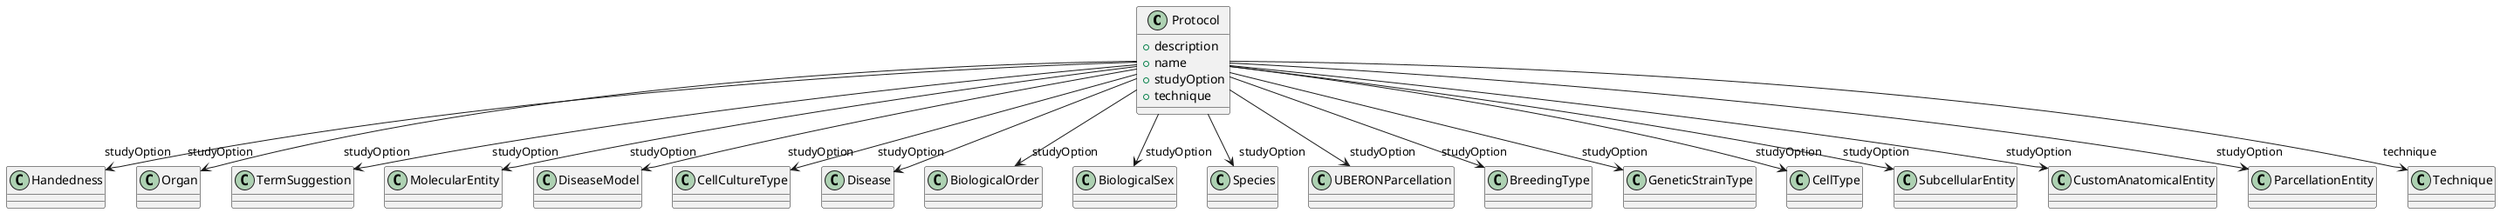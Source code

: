 @startuml
class Protocol {
+description
+name
+studyOption
+technique

}
Protocol -d-> "studyOption" Handedness
Protocol -d-> "studyOption" Organ
Protocol -d-> "studyOption" TermSuggestion
Protocol -d-> "studyOption" MolecularEntity
Protocol -d-> "studyOption" DiseaseModel
Protocol -d-> "studyOption" CellCultureType
Protocol -d-> "studyOption" Disease
Protocol -d-> "studyOption" BiologicalOrder
Protocol -d-> "studyOption" BiologicalSex
Protocol -d-> "studyOption" Species
Protocol -d-> "studyOption" UBERONParcellation
Protocol -d-> "studyOption" BreedingType
Protocol -d-> "studyOption" GeneticStrainType
Protocol -d-> "studyOption" CellType
Protocol -d-> "studyOption" SubcellularEntity
Protocol -d-> "studyOption" CustomAnatomicalEntity
Protocol -d-> "studyOption" ParcellationEntity
Protocol -d-> "technique" Technique

@enduml